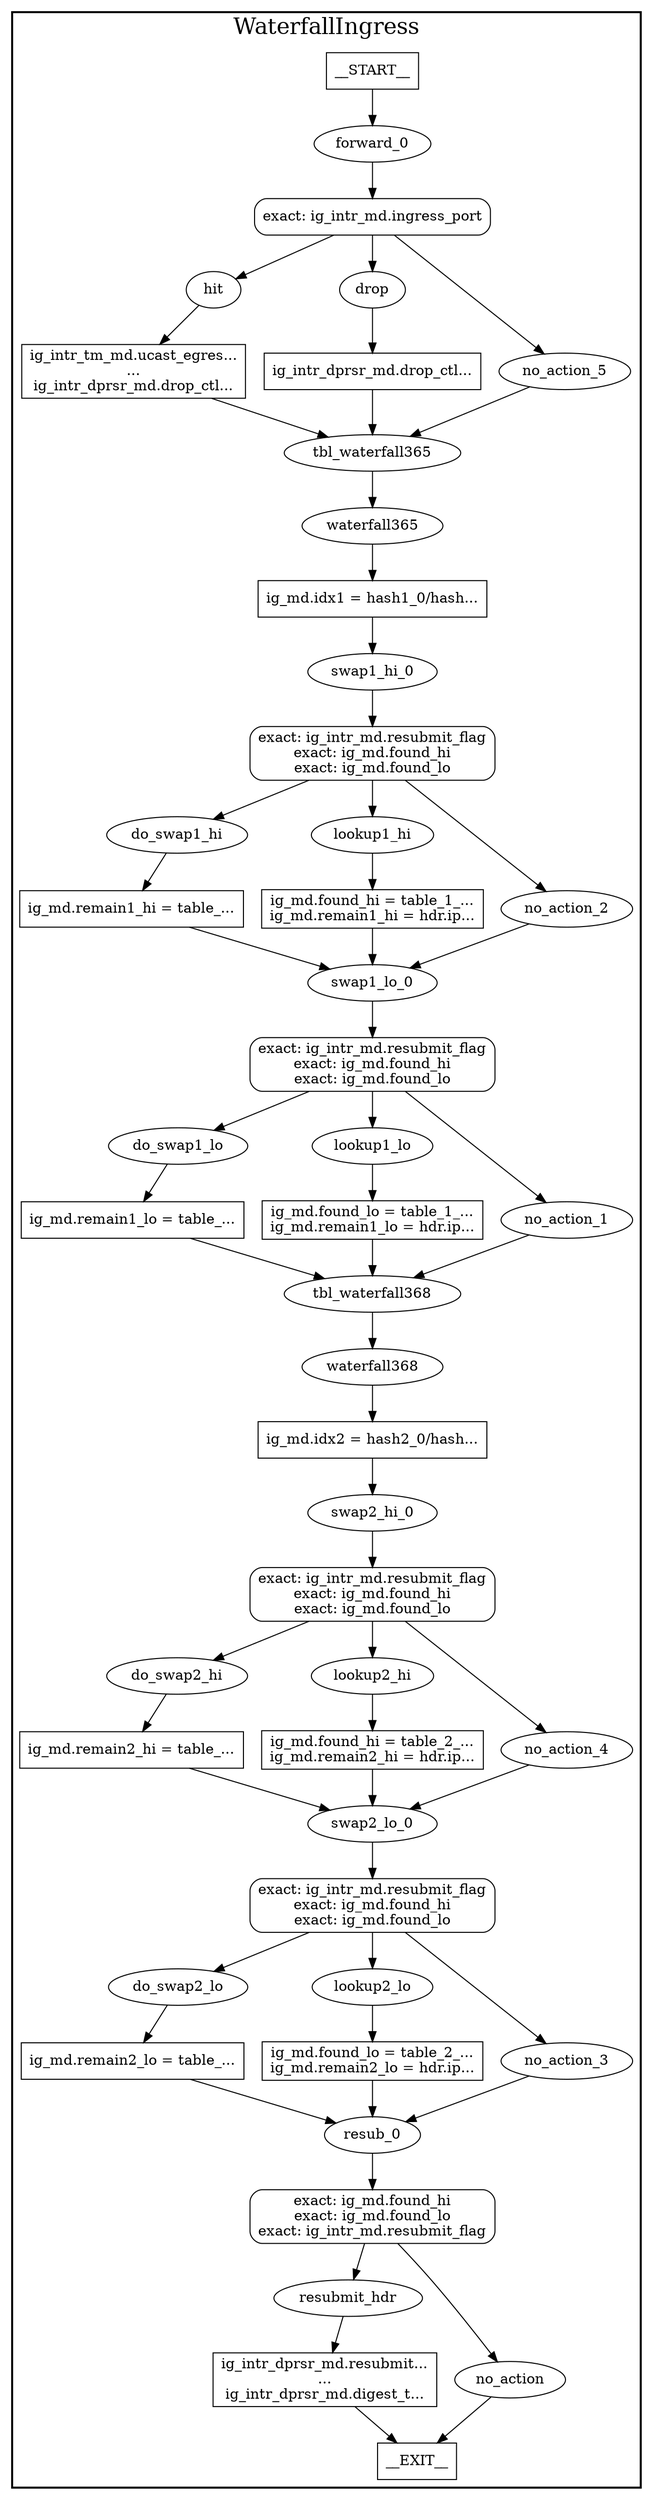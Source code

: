 digraph WaterfallIngress {
subgraph cluster {
graph [
fontsize="22pt", label=WaterfallIngress, style=bold];
0[label=__START__, margin="", shape=rectangle, style=solid];
1[label=__EXIT__, margin="", shape=rectangle, style=solid];
2[label=forward_0, margin="", shape=ellipse, style=solid];
3[label="exact: ig_intr_md.ingress_port\n", margin="", shape=rectangle, style=rounded];
4[label=hit, margin="", shape=ellipse, style=solid];
5[label="ig_intr_tm_md.ucast_egres...\n...\nig_intr_dprsr_md.drop_ctl...", margin="", shape=rectangle, style=solid];
6[label=drop, margin="", shape=ellipse, style=solid];
7[label="ig_intr_dprsr_md.drop_ctl...", margin="", shape=rectangle, style=solid];
8[label=no_action_5, margin="", shape=ellipse, style=solid];
9[label=tbl_waterfall365, margin="", shape=ellipse, style=solid];
10[label=waterfall365, margin="", shape=ellipse, style=solid];
11[label="ig_md.idx1 = hash1_0/hash...", margin="", shape=rectangle, style=solid];
12[label=swap1_hi_0, margin="", shape=ellipse, style=solid];
13[label="exact: ig_intr_md.resubmit_flag\nexact: ig_md.found_hi\nexact: ig_md.found_lo\n", margin="", shape=rectangle, style=rounded];
14[label=do_swap1_hi, margin="", shape=ellipse, style=solid];
15[label="ig_md.remain1_hi = table_...", margin="", shape=rectangle, style=solid];
16[label=lookup1_hi, margin="", shape=ellipse, style=solid];
17[label="ig_md.found_hi = table_1_...\nig_md.remain1_hi = hdr.ip...", margin="", shape=rectangle, style=solid];
18[label=no_action_2, margin="", shape=ellipse, style=solid];
19[label=swap1_lo_0, margin="", shape=ellipse, style=solid];
20[label="exact: ig_intr_md.resubmit_flag\nexact: ig_md.found_hi\nexact: ig_md.found_lo\n", margin="", shape=rectangle, style=rounded];
21[label=do_swap1_lo, margin="", shape=ellipse, style=solid];
22[label="ig_md.remain1_lo = table_...", margin="", shape=rectangle, style=solid];
23[label=lookup1_lo, margin="", shape=ellipse, style=solid];
24[label="ig_md.found_lo = table_1_...\nig_md.remain1_lo = hdr.ip...", margin="", shape=rectangle, style=solid];
25[label=no_action_1, margin="", shape=ellipse, style=solid];
26[label=tbl_waterfall368, margin="", shape=ellipse, style=solid];
27[label=waterfall368, margin="", shape=ellipse, style=solid];
28[label="ig_md.idx2 = hash2_0/hash...", margin="", shape=rectangle, style=solid];
29[label=swap2_hi_0, margin="", shape=ellipse, style=solid];
30[label="exact: ig_intr_md.resubmit_flag\nexact: ig_md.found_hi\nexact: ig_md.found_lo\n", margin="", shape=rectangle, style=rounded];
31[label=do_swap2_hi, margin="", shape=ellipse, style=solid];
32[label="ig_md.remain2_hi = table_...", margin="", shape=rectangle, style=solid];
33[label=lookup2_hi, margin="", shape=ellipse, style=solid];
34[label="ig_md.found_hi = table_2_...\nig_md.remain2_hi = hdr.ip...", margin="", shape=rectangle, style=solid];
35[label=no_action_4, margin="", shape=ellipse, style=solid];
36[label=swap2_lo_0, margin="", shape=ellipse, style=solid];
37[label="exact: ig_intr_md.resubmit_flag\nexact: ig_md.found_hi\nexact: ig_md.found_lo\n", margin="", shape=rectangle, style=rounded];
38[label=do_swap2_lo, margin="", shape=ellipse, style=solid];
39[label="ig_md.remain2_lo = table_...", margin="", shape=rectangle, style=solid];
40[label=lookup2_lo, margin="", shape=ellipse, style=solid];
41[label="ig_md.found_lo = table_2_...\nig_md.remain2_lo = hdr.ip...", margin="", shape=rectangle, style=solid];
42[label=no_action_3, margin="", shape=ellipse, style=solid];
43[label=resub_0, margin="", shape=ellipse, style=solid];
44[label="exact: ig_md.found_hi\nexact: ig_md.found_lo\nexact: ig_intr_md.resubmit_flag\n", margin="", shape=rectangle, style=rounded];
45[label=resubmit_hdr, margin="", shape=ellipse, style=solid];
46[label="ig_intr_dprsr_md.resubmit...\n...\nig_intr_dprsr_md.digest_t...", margin="", shape=rectangle, style=solid];
47[label=no_action, margin="", shape=ellipse, style=solid];
0 -> 2[label=""];
2 -> 3[label=""];
3 -> 4[label=""];
3 -> 6[label=""];
3 -> 8[label=""];
4 -> 5[label=""];
5 -> 9[label=""];
6 -> 7[label=""];
7 -> 9[label=""];
8 -> 9[label=""];
9 -> 10[label=""];
10 -> 11[label=""];
11 -> 12[label=""];
12 -> 13[label=""];
13 -> 14[label=""];
13 -> 16[label=""];
13 -> 18[label=""];
14 -> 15[label=""];
15 -> 19[label=""];
16 -> 17[label=""];
17 -> 19[label=""];
18 -> 19[label=""];
19 -> 20[label=""];
20 -> 21[label=""];
20 -> 23[label=""];
20 -> 25[label=""];
21 -> 22[label=""];
22 -> 26[label=""];
23 -> 24[label=""];
24 -> 26[label=""];
25 -> 26[label=""];
26 -> 27[label=""];
27 -> 28[label=""];
28 -> 29[label=""];
29 -> 30[label=""];
30 -> 31[label=""];
30 -> 33[label=""];
30 -> 35[label=""];
31 -> 32[label=""];
32 -> 36[label=""];
33 -> 34[label=""];
34 -> 36[label=""];
35 -> 36[label=""];
36 -> 37[label=""];
37 -> 38[label=""];
37 -> 40[label=""];
37 -> 42[label=""];
38 -> 39[label=""];
39 -> 43[label=""];
40 -> 41[label=""];
41 -> 43[label=""];
42 -> 43[label=""];
43 -> 44[label=""];
44 -> 45[label=""];
44 -> 47[label=""];
45 -> 46[label=""];
46 -> 1[label=""];
47 -> 1[label=""];
}
}
